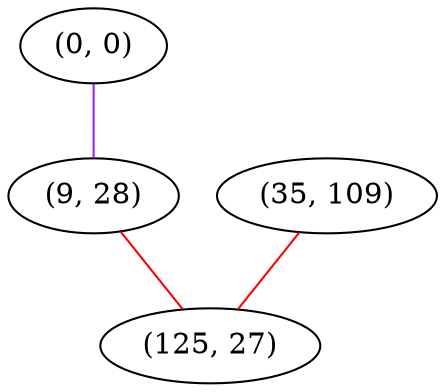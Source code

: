 graph "" {
"(0, 0)";
"(35, 109)";
"(9, 28)";
"(125, 27)";
"(0, 0)" -- "(9, 28)"  [color=purple, key=0, weight=4];
"(35, 109)" -- "(125, 27)"  [color=red, key=0, weight=1];
"(9, 28)" -- "(125, 27)"  [color=red, key=0, weight=1];
}
